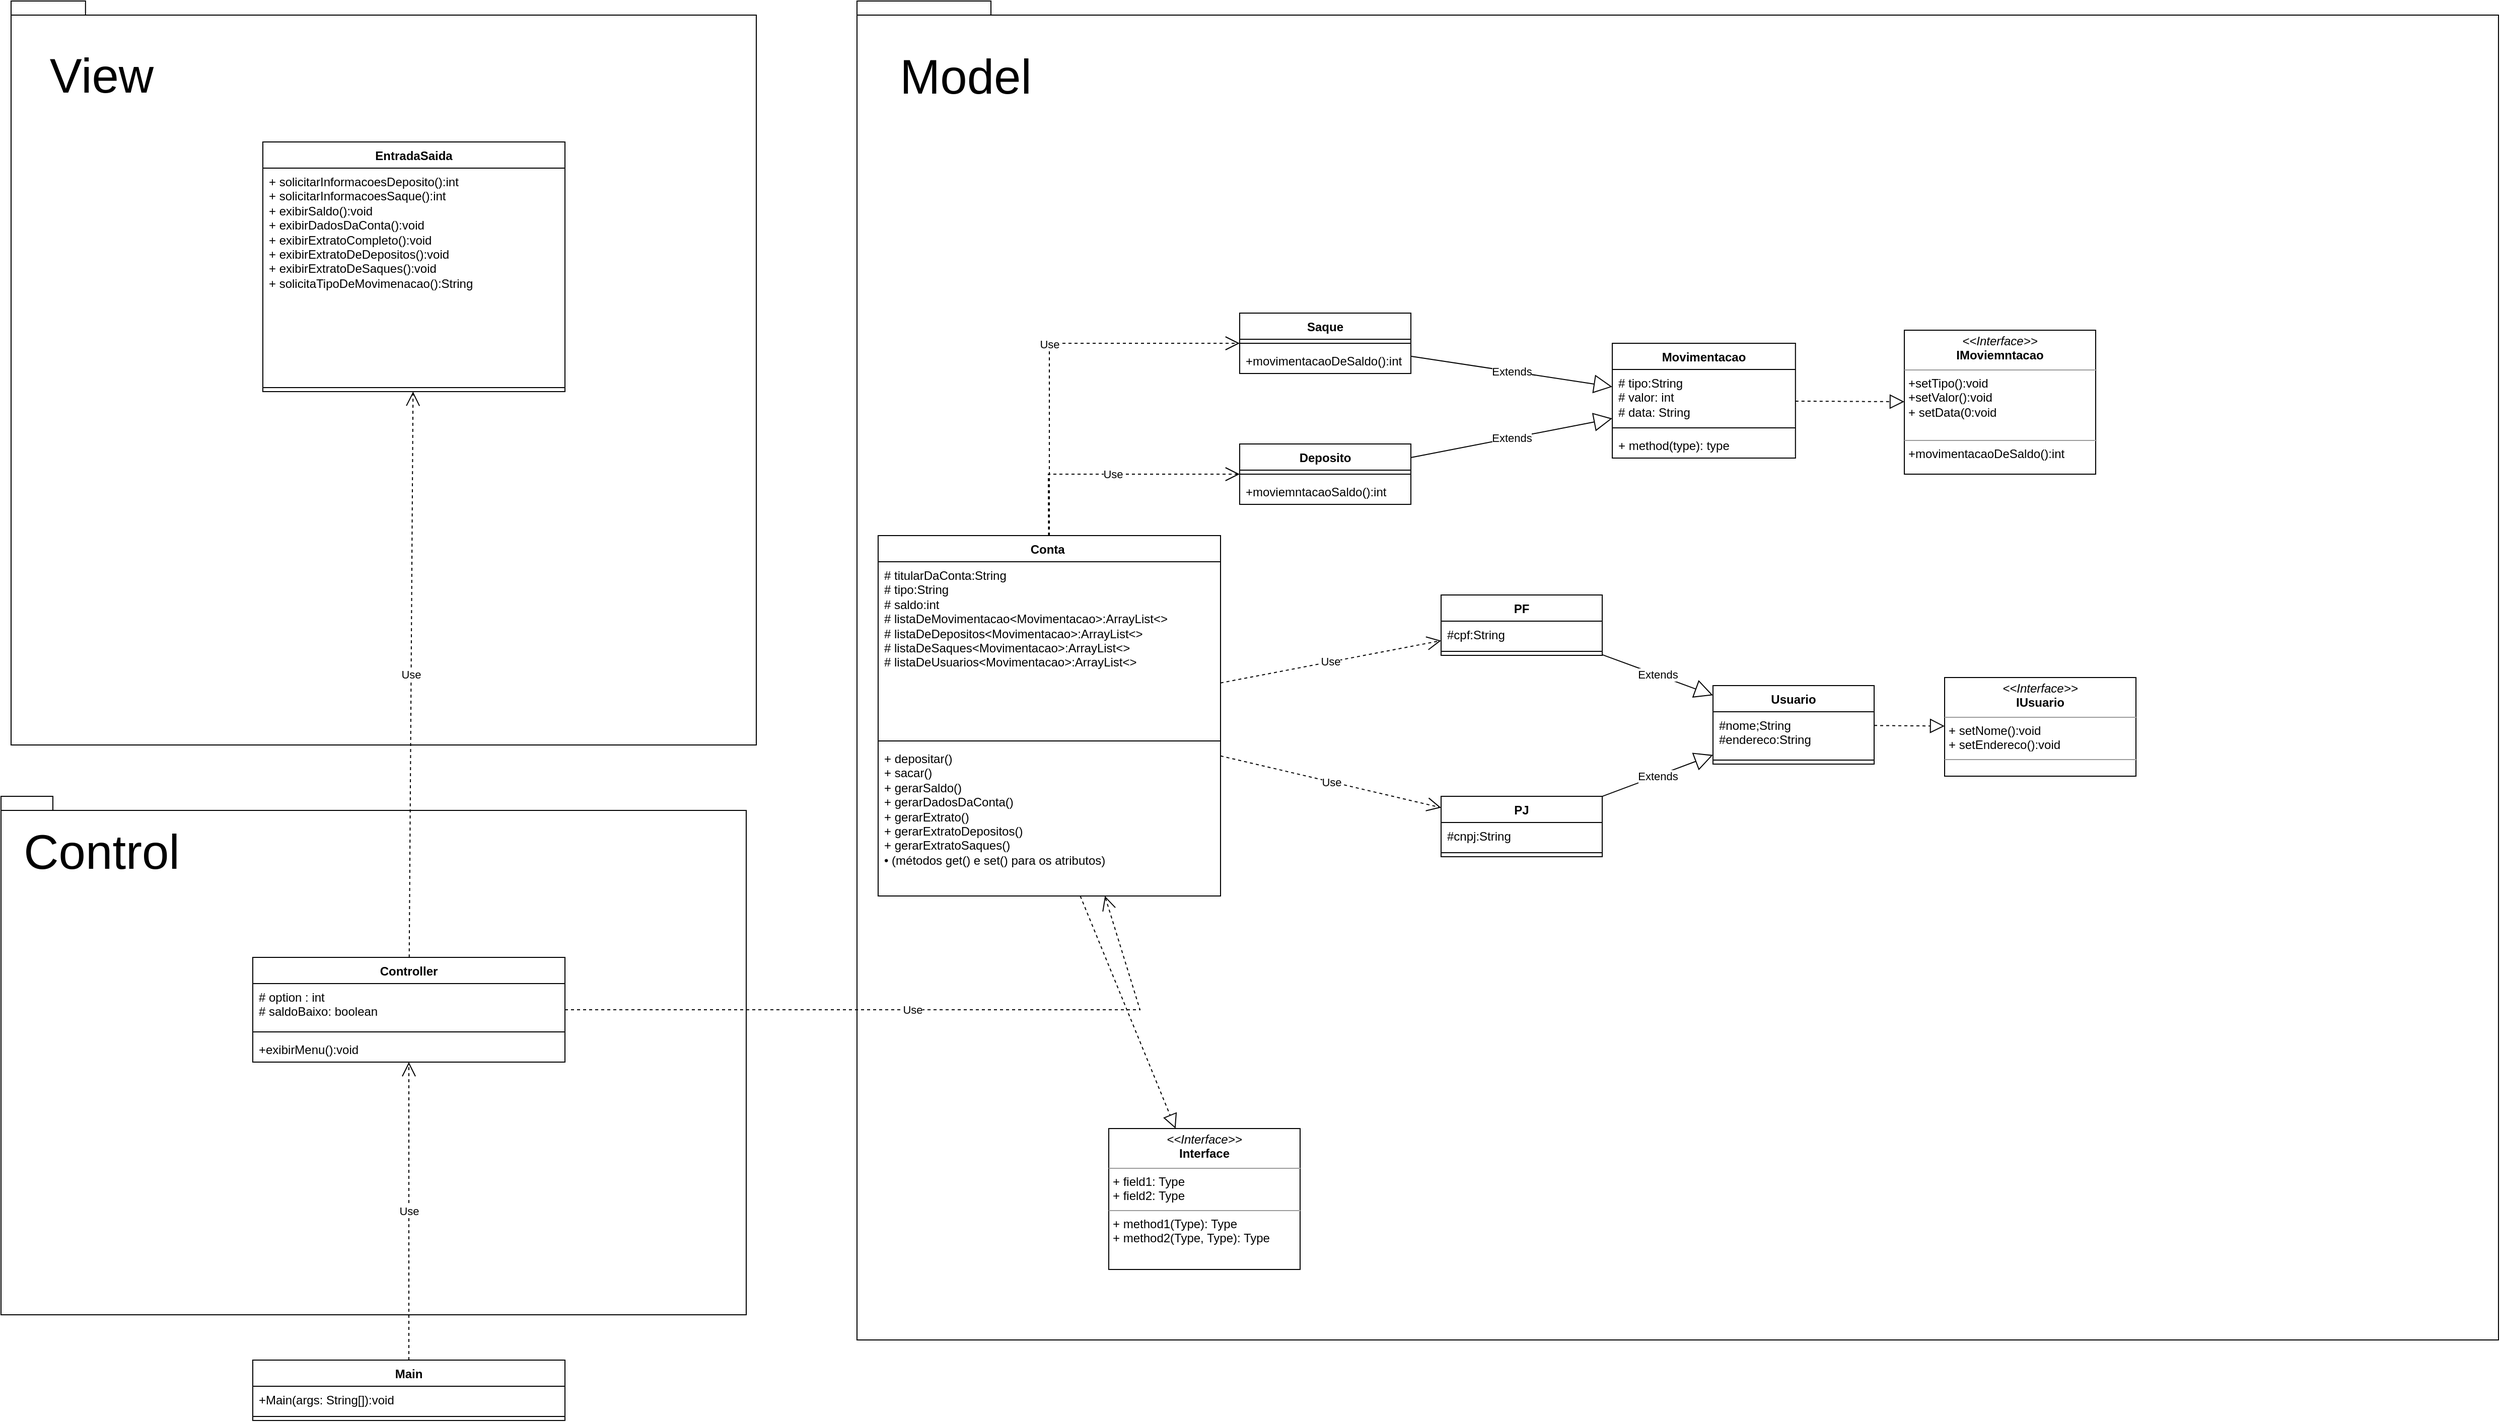 <mxfile version="22.1.4" type="google">
  <diagram name="Página-1" id="wkBqPO9mRIv1jqaeK_lQ">
    <mxGraphModel grid="1" page="1" gridSize="10" guides="1" tooltips="1" connect="1" arrows="1" fold="1" pageScale="1" pageWidth="827" pageHeight="1169" math="0" shadow="0">
      <root>
        <mxCell id="0" />
        <mxCell id="1" parent="0" />
        <mxCell id="ZDYXa_QKmoX-SmDsttya-9" value="" style="group" connectable="0" vertex="1" parent="1">
          <mxGeometry x="-190" y="-880" width="740" height="739" as="geometry" />
        </mxCell>
        <mxCell id="ZDYXa_QKmoX-SmDsttya-1" value="" style="shape=folder;fontStyle=1;spacingTop=10;tabWidth=40;tabHeight=14;tabPosition=left;html=1;whiteSpace=wrap;movable=1;resizable=1;rotatable=1;deletable=1;editable=1;locked=0;connectable=1;" vertex="1" parent="ZDYXa_QKmoX-SmDsttya-9">
          <mxGeometry width="740" height="739" as="geometry" />
        </mxCell>
        <mxCell id="ZDYXa_QKmoX-SmDsttya-8" value="&lt;font style=&quot;font-size: 48px;&quot;&gt;View&lt;/font&gt;" style="text;html=1;strokeColor=none;fillColor=none;align=center;verticalAlign=middle;whiteSpace=wrap;rounded=0;movable=1;resizable=1;rotatable=1;deletable=1;editable=1;locked=0;connectable=1;" vertex="1" parent="ZDYXa_QKmoX-SmDsttya-9">
          <mxGeometry x="60" y="59" width="60" height="30" as="geometry" />
        </mxCell>
        <mxCell id="ZDYXa_QKmoX-SmDsttya-18" value="EntradaSaida" style="swimlane;fontStyle=1;align=center;verticalAlign=top;childLayout=stackLayout;horizontal=1;startSize=26;horizontalStack=0;resizeParent=1;resizeParentMax=0;resizeLast=0;collapsible=1;marginBottom=0;whiteSpace=wrap;html=1;" vertex="1" parent="ZDYXa_QKmoX-SmDsttya-9">
          <mxGeometry x="250" y="140" width="300" height="248" as="geometry" />
        </mxCell>
        <mxCell id="ZDYXa_QKmoX-SmDsttya-19" value="&lt;div&gt;+ solicitarInformacoesDeposito():int&amp;nbsp;&lt;/div&gt;&lt;div&gt;+ solicitarInformacoesSaque():int&amp;nbsp;&lt;/div&gt;&lt;div&gt;+ exibirSaldo():void&amp;nbsp;&lt;/div&gt;&lt;div&gt;+ exibirDadosDaConta():void&amp;nbsp;&amp;nbsp;&lt;/div&gt;&lt;div&gt;+ exibirExtratoCompleto():void&amp;nbsp;&lt;/div&gt;&lt;div&gt;+ exibirExtratoDeDepositos():void&amp;nbsp;&lt;/div&gt;&lt;div&gt;+ exibirExtratoDeSaques():void&amp;nbsp;&lt;/div&gt;&lt;div&gt;+ solicitaTipoDeMovimenacao():String&lt;/div&gt;" style="text;strokeColor=none;fillColor=none;align=left;verticalAlign=top;spacingLeft=4;spacingRight=4;overflow=hidden;rotatable=0;points=[[0,0.5],[1,0.5]];portConstraint=eastwest;whiteSpace=wrap;html=1;" vertex="1" parent="ZDYXa_QKmoX-SmDsttya-18">
          <mxGeometry y="26" width="300" height="214" as="geometry" />
        </mxCell>
        <mxCell id="ZDYXa_QKmoX-SmDsttya-20" value="" style="line;strokeWidth=1;fillColor=none;align=left;verticalAlign=middle;spacingTop=-1;spacingLeft=3;spacingRight=3;rotatable=0;labelPosition=right;points=[];portConstraint=eastwest;strokeColor=inherit;" vertex="1" parent="ZDYXa_QKmoX-SmDsttya-18">
          <mxGeometry y="240" width="300" height="8" as="geometry" />
        </mxCell>
        <mxCell id="ZDYXa_QKmoX-SmDsttya-11" value="" style="group" connectable="0" vertex="1" parent="1">
          <mxGeometry x="-200" y="-90" width="740" height="515" as="geometry" />
        </mxCell>
        <mxCell id="ZDYXa_QKmoX-SmDsttya-2" value="" style="shape=folder;fontStyle=1;spacingTop=10;tabWidth=40;tabHeight=14;tabPosition=left;html=1;whiteSpace=wrap;" vertex="1" parent="ZDYXa_QKmoX-SmDsttya-11">
          <mxGeometry width="740" height="515" as="geometry" />
        </mxCell>
        <mxCell id="ZDYXa_QKmoX-SmDsttya-10" value="&lt;font style=&quot;font-size: 48px;&quot;&gt;Control&lt;/font&gt;" style="text;html=1;strokeColor=none;fillColor=none;align=center;verticalAlign=middle;whiteSpace=wrap;rounded=0;" vertex="1" parent="ZDYXa_QKmoX-SmDsttya-11">
          <mxGeometry x="70" y="40" width="60" height="30" as="geometry" />
        </mxCell>
        <mxCell id="ZDYXa_QKmoX-SmDsttya-4" value="Controller" style="swimlane;fontStyle=1;align=center;verticalAlign=top;childLayout=stackLayout;horizontal=1;startSize=26;horizontalStack=0;resizeParent=1;resizeParentMax=0;resizeLast=0;collapsible=1;marginBottom=0;whiteSpace=wrap;html=1;" vertex="1" parent="ZDYXa_QKmoX-SmDsttya-11">
          <mxGeometry x="250" y="160" width="310" height="104" as="geometry" />
        </mxCell>
        <mxCell id="ZDYXa_QKmoX-SmDsttya-5" value="# option : int&amp;nbsp;&lt;br&gt;# saldoBaixo: boolean" style="text;strokeColor=none;fillColor=none;align=left;verticalAlign=top;spacingLeft=4;spacingRight=4;overflow=hidden;rotatable=0;points=[[0,0.5],[1,0.5]];portConstraint=eastwest;whiteSpace=wrap;html=1;" vertex="1" parent="ZDYXa_QKmoX-SmDsttya-4">
          <mxGeometry y="26" width="310" height="44" as="geometry" />
        </mxCell>
        <mxCell id="ZDYXa_QKmoX-SmDsttya-6" value="" style="line;strokeWidth=1;fillColor=none;align=left;verticalAlign=middle;spacingTop=-1;spacingLeft=3;spacingRight=3;rotatable=0;labelPosition=right;points=[];portConstraint=eastwest;strokeColor=inherit;" vertex="1" parent="ZDYXa_QKmoX-SmDsttya-4">
          <mxGeometry y="70" width="310" height="8" as="geometry" />
        </mxCell>
        <mxCell id="ZDYXa_QKmoX-SmDsttya-7" value="+exibirMenu():void&amp;nbsp;" style="text;strokeColor=none;fillColor=none;align=left;verticalAlign=top;spacingLeft=4;spacingRight=4;overflow=hidden;rotatable=0;points=[[0,0.5],[1,0.5]];portConstraint=eastwest;whiteSpace=wrap;html=1;" vertex="1" parent="ZDYXa_QKmoX-SmDsttya-4">
          <mxGeometry y="78" width="310" height="26" as="geometry" />
        </mxCell>
        <mxCell id="ZDYXa_QKmoX-SmDsttya-14" value="Main" style="swimlane;fontStyle=1;align=center;verticalAlign=top;childLayout=stackLayout;horizontal=1;startSize=26;horizontalStack=0;resizeParent=1;resizeParentMax=0;resizeLast=0;collapsible=1;marginBottom=0;whiteSpace=wrap;html=1;" vertex="1" parent="1">
          <mxGeometry x="50" y="470" width="310" height="60" as="geometry" />
        </mxCell>
        <mxCell id="ZDYXa_QKmoX-SmDsttya-15" value="+Main(args: String[]):void" style="text;strokeColor=none;fillColor=none;align=left;verticalAlign=top;spacingLeft=4;spacingRight=4;overflow=hidden;rotatable=0;points=[[0,0.5],[1,0.5]];portConstraint=eastwest;whiteSpace=wrap;html=1;" vertex="1" parent="ZDYXa_QKmoX-SmDsttya-14">
          <mxGeometry y="26" width="310" height="26" as="geometry" />
        </mxCell>
        <mxCell id="ZDYXa_QKmoX-SmDsttya-16" value="" style="line;strokeWidth=1;fillColor=none;align=left;verticalAlign=middle;spacingTop=-1;spacingLeft=3;spacingRight=3;rotatable=0;labelPosition=right;points=[];portConstraint=eastwest;strokeColor=inherit;" vertex="1" parent="ZDYXa_QKmoX-SmDsttya-14">
          <mxGeometry y="52" width="310" height="8" as="geometry" />
        </mxCell>
        <mxCell id="ZDYXa_QKmoX-SmDsttya-23" value="Use" style="endArrow=open;endSize=12;dashed=1;html=1;rounded=0;" edge="1" parent="1" source="ZDYXa_QKmoX-SmDsttya-14" target="ZDYXa_QKmoX-SmDsttya-4">
          <mxGeometry width="160" relative="1" as="geometry">
            <mxPoint x="230" y="190" as="sourcePoint" />
            <mxPoint x="390" y="190" as="targetPoint" />
          </mxGeometry>
        </mxCell>
        <mxCell id="ZDYXa_QKmoX-SmDsttya-24" value="Use" style="endArrow=open;endSize=12;dashed=1;html=1;rounded=0;" edge="1" parent="1" source="ZDYXa_QKmoX-SmDsttya-4" target="ZDYXa_QKmoX-SmDsttya-18">
          <mxGeometry width="160" relative="1" as="geometry">
            <mxPoint x="150" y="-10" as="sourcePoint" />
            <mxPoint x="310" y="-10" as="targetPoint" />
          </mxGeometry>
        </mxCell>
        <mxCell id="ZDYXa_QKmoX-SmDsttya-41" value="" style="group" connectable="0" vertex="1" parent="1">
          <mxGeometry x="650" y="-880" width="1630" height="1330" as="geometry" />
        </mxCell>
        <mxCell id="ZDYXa_QKmoX-SmDsttya-3" value="" style="shape=folder;fontStyle=1;spacingTop=10;tabWidth=40;tabHeight=14;tabPosition=left;html=1;whiteSpace=wrap;movable=0;resizable=0;rotatable=0;deletable=0;editable=0;locked=1;connectable=0;" vertex="1" parent="ZDYXa_QKmoX-SmDsttya-41">
          <mxGeometry x="-0.003" width="1630" height="1330" as="geometry" />
        </mxCell>
        <mxCell id="ZDYXa_QKmoX-SmDsttya-40" value="&lt;font style=&quot;font-size: 48px;&quot;&gt;Model&lt;/font&gt;" style="text;html=1;strokeColor=none;fillColor=none;align=center;verticalAlign=middle;whiteSpace=wrap;rounded=0;movable=0;resizable=0;rotatable=0;deletable=0;editable=0;locked=1;connectable=0;" vertex="1" parent="ZDYXa_QKmoX-SmDsttya-41">
          <mxGeometry x="87.001" y="60" width="41.974" height="30" as="geometry" />
        </mxCell>
        <mxCell id="ZDYXa_QKmoX-SmDsttya-25" value="Conta&amp;nbsp;" style="swimlane;fontStyle=1;align=center;verticalAlign=top;childLayout=stackLayout;horizontal=1;startSize=26;horizontalStack=0;resizeParent=1;resizeParentMax=0;resizeLast=0;collapsible=1;marginBottom=0;whiteSpace=wrap;html=1;container=0;" vertex="1" parent="ZDYXa_QKmoX-SmDsttya-41">
          <mxGeometry x="20.987" y="531" width="340" height="358" as="geometry" />
        </mxCell>
        <mxCell id="ZDYXa_QKmoX-SmDsttya-26" value="&lt;div&gt;# titularDaConta:String&amp;nbsp;&lt;/div&gt;&lt;div&gt;# tipo:String&amp;nbsp;&lt;/div&gt;&lt;div&gt;# saldo:int&amp;nbsp;&lt;/div&gt;&lt;div&gt;# listaDeMovimentacao&amp;lt;Movimentacao&amp;gt;:ArrayList&amp;lt;&amp;gt;&lt;/div&gt;&lt;div&gt;#&amp;nbsp;listaDeDepositos&amp;lt;Movimentacao&amp;gt;:ArrayList&amp;lt;&amp;gt;&lt;/div&gt;&lt;div&gt;# listaDeSaques&amp;lt;Movimentacao&amp;gt;:ArrayList&amp;lt;&amp;gt;&lt;br&gt;&lt;/div&gt;&lt;div&gt;# listaDeUsuarios&amp;lt;Movimentacao&amp;gt;:ArrayList&amp;lt;&amp;gt;&lt;br&gt;&lt;/div&gt;" style="text;strokeColor=none;fillColor=none;align=left;verticalAlign=top;spacingLeft=4;spacingRight=4;overflow=hidden;rotatable=0;points=[[0,0.5],[1,0.5]];portConstraint=eastwest;whiteSpace=wrap;html=1;container=0;" vertex="1" parent="ZDYXa_QKmoX-SmDsttya-25">
          <mxGeometry y="26" width="340" height="174" as="geometry" />
        </mxCell>
        <mxCell id="ZDYXa_QKmoX-SmDsttya-27" value="" style="line;strokeWidth=1;fillColor=none;align=left;verticalAlign=middle;spacingTop=-1;spacingLeft=3;spacingRight=3;rotatable=0;labelPosition=right;points=[];portConstraint=eastwest;strokeColor=inherit;container=0;" vertex="1" parent="ZDYXa_QKmoX-SmDsttya-25">
          <mxGeometry y="200" width="340" height="8" as="geometry" />
        </mxCell>
        <mxCell id="ZDYXa_QKmoX-SmDsttya-28" value="&lt;div&gt;+ depositar()&lt;/div&gt;&lt;div&gt;+ sacar()&lt;/div&gt;&lt;div&gt;+ gerarSaldo()&lt;/div&gt;&lt;div&gt;+ gerarDadosDaConta()&lt;/div&gt;&lt;div&gt;+ gerarExtrato()&lt;/div&gt;&lt;div&gt;+ gerarExtratoDepositos()&lt;/div&gt;&lt;div&gt;+ gerarExtratoSaques()&lt;/div&gt;&lt;div&gt;• (métodos get() e set() para os atributos)&lt;/div&gt;&lt;div&gt;&lt;br&gt;&lt;/div&gt;" style="text;strokeColor=none;fillColor=none;align=left;verticalAlign=top;spacingLeft=4;spacingRight=4;overflow=hidden;rotatable=0;points=[[0,0.5],[1,0.5]];portConstraint=eastwest;whiteSpace=wrap;html=1;container=0;" vertex="1" parent="ZDYXa_QKmoX-SmDsttya-25">
          <mxGeometry y="208" width="340" height="150" as="geometry" />
        </mxCell>
        <mxCell id="ZDYXa_QKmoX-SmDsttya-30" value="Movimentacao" style="swimlane;fontStyle=1;align=center;verticalAlign=top;childLayout=stackLayout;horizontal=1;startSize=26;horizontalStack=0;resizeParent=1;resizeParentMax=0;resizeLast=0;collapsible=1;marginBottom=0;whiteSpace=wrap;html=1;container=0;" vertex="1" parent="ZDYXa_QKmoX-SmDsttya-41">
          <mxGeometry x="750.001" y="340" width="181.888" height="114" as="geometry" />
        </mxCell>
        <mxCell id="ZDYXa_QKmoX-SmDsttya-31" value="&lt;div&gt;# tipo:String&amp;nbsp;&lt;/div&gt;&lt;div&gt;# valor: int&amp;nbsp;&lt;/div&gt;&lt;div&gt;# data: String&amp;nbsp;&lt;/div&gt;" style="text;strokeColor=none;fillColor=none;align=left;verticalAlign=top;spacingLeft=4;spacingRight=4;overflow=hidden;rotatable=0;points=[[0,0.5],[1,0.5]];portConstraint=eastwest;whiteSpace=wrap;html=1;container=0;" vertex="1" parent="ZDYXa_QKmoX-SmDsttya-30">
          <mxGeometry y="26" width="181.888" height="54" as="geometry" />
        </mxCell>
        <mxCell id="ZDYXa_QKmoX-SmDsttya-32" value="" style="line;strokeWidth=1;fillColor=none;align=left;verticalAlign=middle;spacingTop=-1;spacingLeft=3;spacingRight=3;rotatable=0;labelPosition=right;points=[];portConstraint=eastwest;strokeColor=inherit;container=0;" vertex="1" parent="ZDYXa_QKmoX-SmDsttya-30">
          <mxGeometry y="80" width="181.888" height="8" as="geometry" />
        </mxCell>
        <mxCell id="ZDYXa_QKmoX-SmDsttya-33" value="+ method(type): type" style="text;strokeColor=none;fillColor=none;align=left;verticalAlign=top;spacingLeft=4;spacingRight=4;overflow=hidden;rotatable=0;points=[[0,0.5],[1,0.5]];portConstraint=eastwest;whiteSpace=wrap;html=1;container=0;" vertex="1" parent="ZDYXa_QKmoX-SmDsttya-30">
          <mxGeometry y="88" width="181.888" height="26" as="geometry" />
        </mxCell>
        <mxCell id="ZDYXa_QKmoX-SmDsttya-44" value="Deposito" style="swimlane;fontStyle=1;align=center;verticalAlign=top;childLayout=stackLayout;horizontal=1;startSize=26;horizontalStack=0;resizeParent=1;resizeParentMax=0;resizeLast=0;collapsible=1;marginBottom=0;whiteSpace=wrap;html=1;" vertex="1" parent="ZDYXa_QKmoX-SmDsttya-41">
          <mxGeometry x="380" y="440" width="170" height="60" as="geometry" />
        </mxCell>
        <mxCell id="ZDYXa_QKmoX-SmDsttya-46" value="" style="line;strokeWidth=1;fillColor=none;align=left;verticalAlign=middle;spacingTop=-1;spacingLeft=3;spacingRight=3;rotatable=0;labelPosition=right;points=[];portConstraint=eastwest;strokeColor=inherit;" vertex="1" parent="ZDYXa_QKmoX-SmDsttya-44">
          <mxGeometry y="26" width="170" height="8" as="geometry" />
        </mxCell>
        <mxCell id="ZDYXa_QKmoX-SmDsttya-47" value="+moviemntacaoSaldo():int&amp;nbsp;" style="text;strokeColor=none;fillColor=none;align=left;verticalAlign=top;spacingLeft=4;spacingRight=4;overflow=hidden;rotatable=0;points=[[0,0.5],[1,0.5]];portConstraint=eastwest;whiteSpace=wrap;html=1;" vertex="1" parent="ZDYXa_QKmoX-SmDsttya-44">
          <mxGeometry y="34" width="170" height="26" as="geometry" />
        </mxCell>
        <mxCell id="ZDYXa_QKmoX-SmDsttya-48" value="Saque" style="swimlane;fontStyle=1;align=center;verticalAlign=top;childLayout=stackLayout;horizontal=1;startSize=26;horizontalStack=0;resizeParent=1;resizeParentMax=0;resizeLast=0;collapsible=1;marginBottom=0;whiteSpace=wrap;html=1;" vertex="1" parent="ZDYXa_QKmoX-SmDsttya-41">
          <mxGeometry x="380" y="310" width="170" height="60" as="geometry" />
        </mxCell>
        <mxCell id="ZDYXa_QKmoX-SmDsttya-50" value="" style="line;strokeWidth=1;fillColor=none;align=left;verticalAlign=middle;spacingTop=-1;spacingLeft=3;spacingRight=3;rotatable=0;labelPosition=right;points=[];portConstraint=eastwest;strokeColor=inherit;" vertex="1" parent="ZDYXa_QKmoX-SmDsttya-48">
          <mxGeometry y="26" width="170" height="8" as="geometry" />
        </mxCell>
        <mxCell id="ZDYXa_QKmoX-SmDsttya-51" value="+movimentacaoDeSaldo():int&amp;nbsp;" style="text;strokeColor=none;fillColor=none;align=left;verticalAlign=top;spacingLeft=4;spacingRight=4;overflow=hidden;rotatable=0;points=[[0,0.5],[1,0.5]];portConstraint=eastwest;whiteSpace=wrap;html=1;" vertex="1" parent="ZDYXa_QKmoX-SmDsttya-48">
          <mxGeometry y="34" width="170" height="26" as="geometry" />
        </mxCell>
        <mxCell id="ZDYXa_QKmoX-SmDsttya-56" value="&lt;p style=&quot;margin:0px;margin-top:4px;text-align:center;&quot;&gt;&lt;i&gt;&amp;lt;&amp;lt;Interface&amp;gt;&amp;gt;&lt;/i&gt;&lt;br&gt;&lt;b&gt;IMoviemntacao&lt;/b&gt;&lt;/p&gt;&lt;hr size=&quot;1&quot;&gt;&lt;p style=&quot;margin:0px;margin-left:4px;&quot;&gt;+setTipo():void&amp;nbsp;&lt;/p&gt;&lt;p style=&quot;margin:0px;margin-left:4px;&quot;&gt;+setValor():void&amp;nbsp;&lt;/p&gt;&lt;p style=&quot;margin:0px;margin-left:4px;&quot;&gt;+ setData(0:void&lt;/p&gt;&lt;p style=&quot;margin:0px;margin-left:4px;&quot;&gt;&lt;br&gt;&lt;/p&gt;&lt;hr size=&quot;1&quot;&gt;&lt;p style=&quot;margin:0px;margin-left:4px;&quot;&gt;+movimentacaoDeSaldo():int&amp;nbsp;&lt;br&gt;&lt;/p&gt;" style="verticalAlign=top;align=left;overflow=fill;fontSize=12;fontFamily=Helvetica;html=1;whiteSpace=wrap;" vertex="1" parent="ZDYXa_QKmoX-SmDsttya-41">
          <mxGeometry x="1040" y="327" width="190" height="143" as="geometry" />
        </mxCell>
        <mxCell id="ZDYXa_QKmoX-SmDsttya-57" value="" style="endArrow=block;dashed=1;endFill=0;endSize=12;html=1;rounded=0;" edge="1" parent="ZDYXa_QKmoX-SmDsttya-41" source="ZDYXa_QKmoX-SmDsttya-30" target="ZDYXa_QKmoX-SmDsttya-56">
          <mxGeometry width="160" relative="1" as="geometry">
            <mxPoint x="1060" y="840" as="sourcePoint" />
            <mxPoint x="1220" y="840" as="targetPoint" />
          </mxGeometry>
        </mxCell>
        <mxCell id="ZDYXa_QKmoX-SmDsttya-58" value="&lt;p style=&quot;margin:0px;margin-top:4px;text-align:center;&quot;&gt;&lt;i&gt;&amp;lt;&amp;lt;Interface&amp;gt;&amp;gt;&lt;/i&gt;&lt;br/&gt;&lt;b&gt;Interface&lt;/b&gt;&lt;/p&gt;&lt;hr size=&quot;1&quot;/&gt;&lt;p style=&quot;margin:0px;margin-left:4px;&quot;&gt;+ field1: Type&lt;br/&gt;+ field2: Type&lt;/p&gt;&lt;hr size=&quot;1&quot;/&gt;&lt;p style=&quot;margin:0px;margin-left:4px;&quot;&gt;+ method1(Type): Type&lt;br/&gt;+ method2(Type, Type): Type&lt;/p&gt;" style="verticalAlign=top;align=left;overflow=fill;fontSize=12;fontFamily=Helvetica;html=1;whiteSpace=wrap;" vertex="1" parent="ZDYXa_QKmoX-SmDsttya-41">
          <mxGeometry x="250" y="1120" width="190" height="140" as="geometry" />
        </mxCell>
        <mxCell id="ZDYXa_QKmoX-SmDsttya-60" value="" style="endArrow=block;dashed=1;endFill=0;endSize=12;html=1;rounded=0;" edge="1" parent="ZDYXa_QKmoX-SmDsttya-41" source="ZDYXa_QKmoX-SmDsttya-28" target="ZDYXa_QKmoX-SmDsttya-58">
          <mxGeometry width="160" relative="1" as="geometry">
            <mxPoint x="290" y="990" as="sourcePoint" />
            <mxPoint x="450" y="990" as="targetPoint" />
          </mxGeometry>
        </mxCell>
        <mxCell id="ZDYXa_QKmoX-SmDsttya-61" value="Use" style="endArrow=open;endSize=12;dashed=1;html=1;rounded=0;" edge="1" parent="ZDYXa_QKmoX-SmDsttya-41" source="ZDYXa_QKmoX-SmDsttya-25" target="ZDYXa_QKmoX-SmDsttya-44">
          <mxGeometry width="160" relative="1" as="geometry">
            <mxPoint x="240" y="430" as="sourcePoint" />
            <mxPoint x="400" y="430" as="targetPoint" />
            <Array as="points">
              <mxPoint x="190" y="470" />
            </Array>
          </mxGeometry>
        </mxCell>
        <mxCell id="ZDYXa_QKmoX-SmDsttya-62" value="Use" style="endArrow=open;endSize=12;dashed=1;html=1;rounded=0;" edge="1" parent="ZDYXa_QKmoX-SmDsttya-41" source="ZDYXa_QKmoX-SmDsttya-25" target="ZDYXa_QKmoX-SmDsttya-48">
          <mxGeometry width="160" relative="1" as="geometry">
            <mxPoint x="200" y="370" as="sourcePoint" />
            <mxPoint x="360" y="370" as="targetPoint" />
            <Array as="points">
              <mxPoint x="191" y="340" />
            </Array>
          </mxGeometry>
        </mxCell>
        <mxCell id="ZDYXa_QKmoX-SmDsttya-63" value="Extends" style="endArrow=block;endSize=16;endFill=0;html=1;rounded=0;" edge="1" parent="ZDYXa_QKmoX-SmDsttya-41" source="ZDYXa_QKmoX-SmDsttya-48" target="ZDYXa_QKmoX-SmDsttya-30">
          <mxGeometry width="160" relative="1" as="geometry">
            <mxPoint x="590" y="400" as="sourcePoint" />
            <mxPoint x="750" y="400" as="targetPoint" />
          </mxGeometry>
        </mxCell>
        <mxCell id="ZDYXa_QKmoX-SmDsttya-64" value="Extends" style="endArrow=block;endSize=16;endFill=0;html=1;rounded=0;" edge="1" parent="ZDYXa_QKmoX-SmDsttya-41" source="ZDYXa_QKmoX-SmDsttya-44" target="ZDYXa_QKmoX-SmDsttya-30">
          <mxGeometry width="160" relative="1" as="geometry">
            <mxPoint x="670" y="460" as="sourcePoint" />
            <mxPoint x="830" y="460" as="targetPoint" />
          </mxGeometry>
        </mxCell>
        <mxCell id="ZDYXa_QKmoX-SmDsttya-65" value="Usuario" style="swimlane;fontStyle=1;align=center;verticalAlign=top;childLayout=stackLayout;horizontal=1;startSize=26;horizontalStack=0;resizeParent=1;resizeParentMax=0;resizeLast=0;collapsible=1;marginBottom=0;whiteSpace=wrap;html=1;" vertex="1" parent="ZDYXa_QKmoX-SmDsttya-41">
          <mxGeometry x="850" y="680" width="160" height="78" as="geometry" />
        </mxCell>
        <mxCell id="ZDYXa_QKmoX-SmDsttya-66" value="#nome;String&amp;nbsp;&lt;br&gt;#endereco:String&amp;nbsp;&lt;br&gt;&amp;nbsp;" style="text;strokeColor=none;fillColor=none;align=left;verticalAlign=top;spacingLeft=4;spacingRight=4;overflow=hidden;rotatable=0;points=[[0,0.5],[1,0.5]];portConstraint=eastwest;whiteSpace=wrap;html=1;" vertex="1" parent="ZDYXa_QKmoX-SmDsttya-65">
          <mxGeometry y="26" width="160" height="44" as="geometry" />
        </mxCell>
        <mxCell id="ZDYXa_QKmoX-SmDsttya-67" value="" style="line;strokeWidth=1;fillColor=none;align=left;verticalAlign=middle;spacingTop=-1;spacingLeft=3;spacingRight=3;rotatable=0;labelPosition=right;points=[];portConstraint=eastwest;strokeColor=inherit;" vertex="1" parent="ZDYXa_QKmoX-SmDsttya-65">
          <mxGeometry y="70" width="160" height="8" as="geometry" />
        </mxCell>
        <mxCell id="ZDYXa_QKmoX-SmDsttya-69" value="PF" style="swimlane;fontStyle=1;align=center;verticalAlign=top;childLayout=stackLayout;horizontal=1;startSize=26;horizontalStack=0;resizeParent=1;resizeParentMax=0;resizeLast=0;collapsible=1;marginBottom=0;whiteSpace=wrap;html=1;" vertex="1" parent="ZDYXa_QKmoX-SmDsttya-41">
          <mxGeometry x="580" y="590" width="160" height="60" as="geometry" />
        </mxCell>
        <mxCell id="ZDYXa_QKmoX-SmDsttya-70" value="#cpf:String&amp;nbsp;" style="text;strokeColor=none;fillColor=none;align=left;verticalAlign=top;spacingLeft=4;spacingRight=4;overflow=hidden;rotatable=0;points=[[0,0.5],[1,0.5]];portConstraint=eastwest;whiteSpace=wrap;html=1;" vertex="1" parent="ZDYXa_QKmoX-SmDsttya-69">
          <mxGeometry y="26" width="160" height="26" as="geometry" />
        </mxCell>
        <mxCell id="ZDYXa_QKmoX-SmDsttya-71" value="" style="line;strokeWidth=1;fillColor=none;align=left;verticalAlign=middle;spacingTop=-1;spacingLeft=3;spacingRight=3;rotatable=0;labelPosition=right;points=[];portConstraint=eastwest;strokeColor=inherit;" vertex="1" parent="ZDYXa_QKmoX-SmDsttya-69">
          <mxGeometry y="52" width="160" height="8" as="geometry" />
        </mxCell>
        <mxCell id="ZDYXa_QKmoX-SmDsttya-73" value="PJ" style="swimlane;fontStyle=1;align=center;verticalAlign=top;childLayout=stackLayout;horizontal=1;startSize=26;horizontalStack=0;resizeParent=1;resizeParentMax=0;resizeLast=0;collapsible=1;marginBottom=0;whiteSpace=wrap;html=1;" vertex="1" parent="ZDYXa_QKmoX-SmDsttya-41">
          <mxGeometry x="580" y="790" width="160" height="60" as="geometry" />
        </mxCell>
        <mxCell id="ZDYXa_QKmoX-SmDsttya-74" value="#cnpj:String&amp;nbsp;" style="text;strokeColor=none;fillColor=none;align=left;verticalAlign=top;spacingLeft=4;spacingRight=4;overflow=hidden;rotatable=0;points=[[0,0.5],[1,0.5]];portConstraint=eastwest;whiteSpace=wrap;html=1;" vertex="1" parent="ZDYXa_QKmoX-SmDsttya-73">
          <mxGeometry y="26" width="160" height="26" as="geometry" />
        </mxCell>
        <mxCell id="ZDYXa_QKmoX-SmDsttya-75" value="" style="line;strokeWidth=1;fillColor=none;align=left;verticalAlign=middle;spacingTop=-1;spacingLeft=3;spacingRight=3;rotatable=0;labelPosition=right;points=[];portConstraint=eastwest;strokeColor=inherit;" vertex="1" parent="ZDYXa_QKmoX-SmDsttya-73">
          <mxGeometry y="52" width="160" height="8" as="geometry" />
        </mxCell>
        <mxCell id="ZDYXa_QKmoX-SmDsttya-77" value="Use" style="endArrow=open;endSize=12;dashed=1;html=1;rounded=0;" edge="1" parent="ZDYXa_QKmoX-SmDsttya-41" source="ZDYXa_QKmoX-SmDsttya-25" target="ZDYXa_QKmoX-SmDsttya-69">
          <mxGeometry width="160" relative="1" as="geometry">
            <mxPoint x="460" y="620" as="sourcePoint" />
            <mxPoint x="620" y="620" as="targetPoint" />
          </mxGeometry>
        </mxCell>
        <mxCell id="ZDYXa_QKmoX-SmDsttya-78" value="Use" style="endArrow=open;endSize=12;dashed=1;html=1;rounded=0;" edge="1" parent="ZDYXa_QKmoX-SmDsttya-41" source="ZDYXa_QKmoX-SmDsttya-25" target="ZDYXa_QKmoX-SmDsttya-73">
          <mxGeometry width="160" relative="1" as="geometry">
            <mxPoint x="490" y="790" as="sourcePoint" />
            <mxPoint x="650" y="790" as="targetPoint" />
          </mxGeometry>
        </mxCell>
        <mxCell id="ZDYXa_QKmoX-SmDsttya-79" value="Extends" style="endArrow=block;endSize=16;endFill=0;html=1;rounded=0;" edge="1" parent="ZDYXa_QKmoX-SmDsttya-41" source="ZDYXa_QKmoX-SmDsttya-69" target="ZDYXa_QKmoX-SmDsttya-65">
          <mxGeometry width="160" relative="1" as="geometry">
            <mxPoint x="760" y="710" as="sourcePoint" />
            <mxPoint x="920" y="710" as="targetPoint" />
          </mxGeometry>
        </mxCell>
        <mxCell id="ZDYXa_QKmoX-SmDsttya-80" value="Extends" style="endArrow=block;endSize=16;endFill=0;html=1;rounded=0;" edge="1" parent="ZDYXa_QKmoX-SmDsttya-41" source="ZDYXa_QKmoX-SmDsttya-73" target="ZDYXa_QKmoX-SmDsttya-65">
          <mxGeometry width="160" relative="1" as="geometry">
            <mxPoint x="810" y="840" as="sourcePoint" />
            <mxPoint x="970" y="840" as="targetPoint" />
          </mxGeometry>
        </mxCell>
        <mxCell id="ZDYXa_QKmoX-SmDsttya-81" value="&lt;p style=&quot;margin:0px;margin-top:4px;text-align:center;&quot;&gt;&lt;i&gt;&amp;lt;&amp;lt;Interface&amp;gt;&amp;gt;&lt;/i&gt;&lt;br&gt;&lt;b&gt;IUsuario&lt;/b&gt;&lt;/p&gt;&lt;hr size=&quot;1&quot;&gt;&lt;p style=&quot;margin:0px;margin-left:4px;&quot;&gt;+ setNome():void&lt;/p&gt;&lt;p style=&quot;margin:0px;margin-left:4px;&quot;&gt;+ setEndereco():void&lt;/p&gt;&lt;hr size=&quot;1&quot;&gt;&lt;p style=&quot;margin:0px;margin-left:4px;&quot;&gt;&lt;br&gt;&lt;/p&gt;" style="verticalAlign=top;align=left;overflow=fill;fontSize=12;fontFamily=Helvetica;html=1;whiteSpace=wrap;" vertex="1" parent="ZDYXa_QKmoX-SmDsttya-41">
          <mxGeometry x="1080" y="672" width="190" height="98" as="geometry" />
        </mxCell>
        <mxCell id="ZDYXa_QKmoX-SmDsttya-82" value="" style="endArrow=block;dashed=1;endFill=0;endSize=12;html=1;rounded=0;" edge="1" parent="ZDYXa_QKmoX-SmDsttya-41" source="ZDYXa_QKmoX-SmDsttya-65" target="ZDYXa_QKmoX-SmDsttya-81">
          <mxGeometry width="160" relative="1" as="geometry">
            <mxPoint x="1020" y="830" as="sourcePoint" />
            <mxPoint x="1180" y="830" as="targetPoint" />
          </mxGeometry>
        </mxCell>
        <mxCell id="ZDYXa_QKmoX-SmDsttya-42" value="Use" style="endArrow=open;endSize=12;dashed=1;html=1;rounded=0;" edge="1" parent="1" source="ZDYXa_QKmoX-SmDsttya-4" target="ZDYXa_QKmoX-SmDsttya-25">
          <mxGeometry width="160" relative="1" as="geometry">
            <mxPoint x="760" y="120" as="sourcePoint" />
            <mxPoint x="920" y="120" as="targetPoint" />
            <Array as="points">
              <mxPoint x="931" y="122" />
            </Array>
          </mxGeometry>
        </mxCell>
      </root>
    </mxGraphModel>
  </diagram>
</mxfile>

